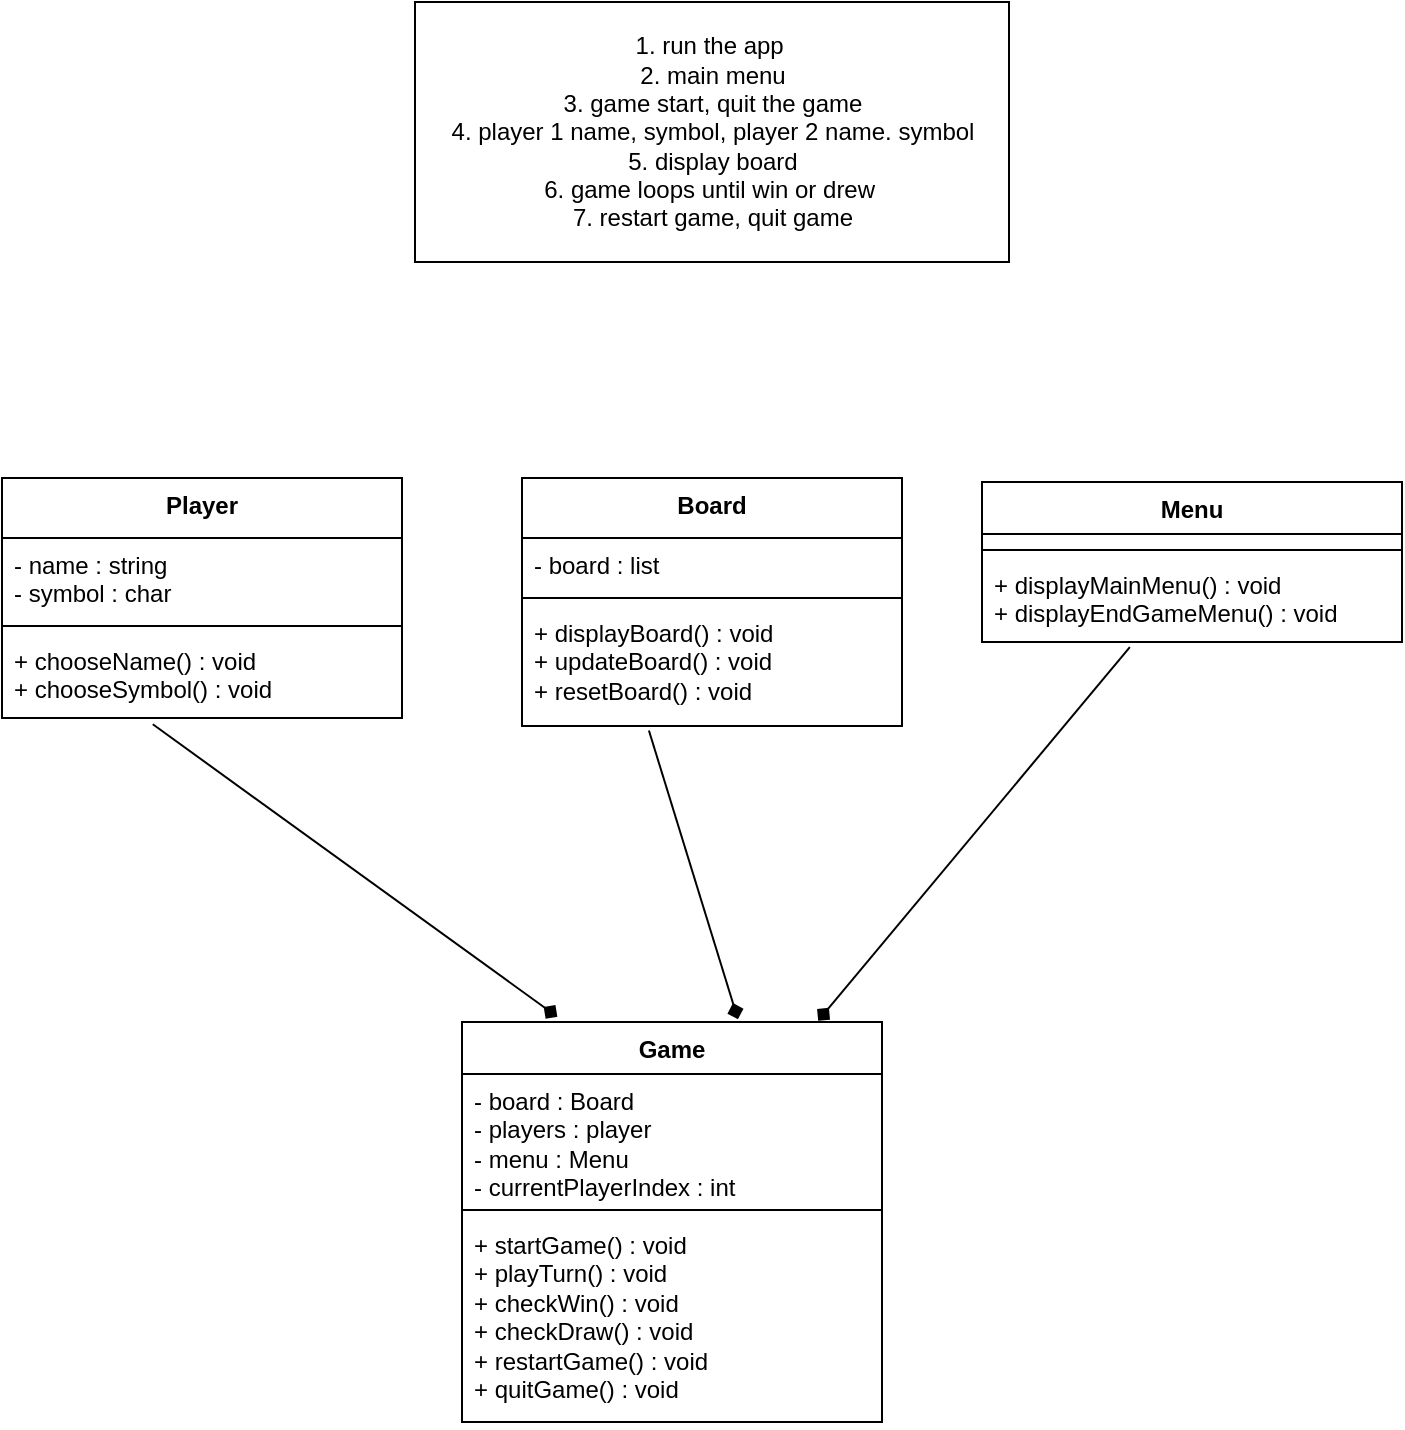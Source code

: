 <mxfile version="26.0.16">
  <diagram name="Page-1" id="vDqh4NYYyEadS4AQibSb">
    <mxGraphModel dx="1658" dy="1612" grid="1" gridSize="10" guides="1" tooltips="1" connect="1" arrows="1" fold="1" page="1" pageScale="1" pageWidth="850" pageHeight="1100" math="0" shadow="0">
      <root>
        <mxCell id="0" />
        <mxCell id="1" parent="0" />
        <mxCell id="yS2u5cCVOFFb_CQIxCVe-8" value="Player" style="swimlane;fontStyle=1;align=center;verticalAlign=top;childLayout=stackLayout;horizontal=1;startSize=30;horizontalStack=0;resizeParent=1;resizeParentMax=0;resizeLast=0;collapsible=1;marginBottom=0;whiteSpace=wrap;html=1;" parent="1" vertex="1">
          <mxGeometry x="-60" y="8" width="200" height="120" as="geometry" />
        </mxCell>
        <mxCell id="yS2u5cCVOFFb_CQIxCVe-9" value="- name : string&amp;nbsp;&lt;div&gt;- symbol : char&lt;/div&gt;" style="text;strokeColor=none;fillColor=none;align=left;verticalAlign=top;spacingLeft=4;spacingRight=4;overflow=hidden;rotatable=0;points=[[0,0.5],[1,0.5]];portConstraint=eastwest;whiteSpace=wrap;html=1;" parent="yS2u5cCVOFFb_CQIxCVe-8" vertex="1">
          <mxGeometry y="30" width="200" height="40" as="geometry" />
        </mxCell>
        <mxCell id="yS2u5cCVOFFb_CQIxCVe-10" value="" style="line;strokeWidth=1;fillColor=none;align=left;verticalAlign=middle;spacingTop=-1;spacingLeft=3;spacingRight=3;rotatable=0;labelPosition=right;points=[];portConstraint=eastwest;strokeColor=inherit;" parent="yS2u5cCVOFFb_CQIxCVe-8" vertex="1">
          <mxGeometry y="70" width="200" height="8" as="geometry" />
        </mxCell>
        <mxCell id="yS2u5cCVOFFb_CQIxCVe-11" value="+ chooseName() : void&lt;div&gt;+ chooseSymbol() : void&lt;/div&gt;&lt;div&gt;&lt;br&gt;&lt;/div&gt;" style="text;strokeColor=none;fillColor=none;align=left;verticalAlign=top;spacingLeft=4;spacingRight=4;overflow=hidden;rotatable=0;points=[[0,0.5],[1,0.5]];portConstraint=eastwest;whiteSpace=wrap;html=1;" parent="yS2u5cCVOFFb_CQIxCVe-8" vertex="1">
          <mxGeometry y="78" width="200" height="42" as="geometry" />
        </mxCell>
        <mxCell id="yS2u5cCVOFFb_CQIxCVe-13" value="Board" style="swimlane;fontStyle=1;align=center;verticalAlign=top;childLayout=stackLayout;horizontal=1;startSize=30;horizontalStack=0;resizeParent=1;resizeParentMax=0;resizeLast=0;collapsible=1;marginBottom=0;whiteSpace=wrap;html=1;" parent="1" vertex="1">
          <mxGeometry x="200" y="8" width="190" height="124" as="geometry" />
        </mxCell>
        <mxCell id="yS2u5cCVOFFb_CQIxCVe-14" value="- board : list" style="text;strokeColor=none;fillColor=none;align=left;verticalAlign=top;spacingLeft=4;spacingRight=4;overflow=hidden;rotatable=0;points=[[0,0.5],[1,0.5]];portConstraint=eastwest;whiteSpace=wrap;html=1;" parent="yS2u5cCVOFFb_CQIxCVe-13" vertex="1">
          <mxGeometry y="30" width="190" height="26" as="geometry" />
        </mxCell>
        <mxCell id="yS2u5cCVOFFb_CQIxCVe-15" value="" style="line;strokeWidth=1;fillColor=none;align=left;verticalAlign=middle;spacingTop=-1;spacingLeft=3;spacingRight=3;rotatable=0;labelPosition=right;points=[];portConstraint=eastwest;strokeColor=inherit;" parent="yS2u5cCVOFFb_CQIxCVe-13" vertex="1">
          <mxGeometry y="56" width="190" height="8" as="geometry" />
        </mxCell>
        <mxCell id="yS2u5cCVOFFb_CQIxCVe-16" value="+ displayBoard() : void&lt;div&gt;+ updateBoard() : void&lt;/div&gt;&lt;div&gt;+ resetBoard() : void&amp;nbsp;&lt;/div&gt;&lt;div&gt;&lt;br&gt;&lt;/div&gt;" style="text;strokeColor=none;fillColor=none;align=left;verticalAlign=top;spacingLeft=4;spacingRight=4;overflow=hidden;rotatable=0;points=[[0,0.5],[1,0.5]];portConstraint=eastwest;whiteSpace=wrap;html=1;" parent="yS2u5cCVOFFb_CQIxCVe-13" vertex="1">
          <mxGeometry y="64" width="190" height="60" as="geometry" />
        </mxCell>
        <mxCell id="yS2u5cCVOFFb_CQIxCVe-17" value="Menu" style="swimlane;fontStyle=1;align=center;verticalAlign=top;childLayout=stackLayout;horizontal=1;startSize=26;horizontalStack=0;resizeParent=1;resizeParentMax=0;resizeLast=0;collapsible=1;marginBottom=0;whiteSpace=wrap;html=1;" parent="1" vertex="1">
          <mxGeometry x="430" y="10" width="210" height="80" as="geometry" />
        </mxCell>
        <mxCell id="yS2u5cCVOFFb_CQIxCVe-18" value="- board : list" style="text;strokeColor=none;fillColor=none;align=left;verticalAlign=top;spacingLeft=4;spacingRight=4;overflow=hidden;rotatable=0;points=[[0,0.5],[1,0.5]];portConstraint=eastwest;whiteSpace=wrap;html=1;" parent="yS2u5cCVOFFb_CQIxCVe-17" vertex="1">
          <mxGeometry y="26" width="210" height="4" as="geometry" />
        </mxCell>
        <mxCell id="yS2u5cCVOFFb_CQIxCVe-19" value="" style="line;strokeWidth=1;fillColor=none;align=left;verticalAlign=middle;spacingTop=-1;spacingLeft=3;spacingRight=3;rotatable=0;labelPosition=right;points=[];portConstraint=eastwest;strokeColor=inherit;" parent="yS2u5cCVOFFb_CQIxCVe-17" vertex="1">
          <mxGeometry y="30" width="210" height="8" as="geometry" />
        </mxCell>
        <mxCell id="yS2u5cCVOFFb_CQIxCVe-20" value="+ displayMainMenu() : void&lt;div&gt;+ displayEndGameMenu() : void&lt;/div&gt;&lt;div&gt;&lt;br&gt;&lt;/div&gt;" style="text;strokeColor=none;fillColor=none;align=left;verticalAlign=top;spacingLeft=4;spacingRight=4;overflow=hidden;rotatable=0;points=[[0,0.5],[1,0.5]];portConstraint=eastwest;whiteSpace=wrap;html=1;" parent="yS2u5cCVOFFb_CQIxCVe-17" vertex="1">
          <mxGeometry y="38" width="210" height="42" as="geometry" />
        </mxCell>
        <mxCell id="yS2u5cCVOFFb_CQIxCVe-21" value="Game" style="swimlane;fontStyle=1;align=center;verticalAlign=top;childLayout=stackLayout;horizontal=1;startSize=26;horizontalStack=0;resizeParent=1;resizeParentMax=0;resizeLast=0;collapsible=1;marginBottom=0;whiteSpace=wrap;html=1;" parent="1" vertex="1">
          <mxGeometry x="170" y="280" width="210" height="200" as="geometry" />
        </mxCell>
        <mxCell id="yS2u5cCVOFFb_CQIxCVe-22" value="- board : Board&lt;div&gt;- players : player&lt;/div&gt;&lt;div&gt;- menu : Menu&lt;/div&gt;&lt;div&gt;- currentPlayerIndex : int&amp;nbsp;&lt;/div&gt;" style="text;strokeColor=none;fillColor=none;align=left;verticalAlign=top;spacingLeft=4;spacingRight=4;overflow=hidden;rotatable=0;points=[[0,0.5],[1,0.5]];portConstraint=eastwest;whiteSpace=wrap;html=1;" parent="yS2u5cCVOFFb_CQIxCVe-21" vertex="1">
          <mxGeometry y="26" width="210" height="64" as="geometry" />
        </mxCell>
        <mxCell id="yS2u5cCVOFFb_CQIxCVe-23" value="" style="line;strokeWidth=1;fillColor=none;align=left;verticalAlign=middle;spacingTop=-1;spacingLeft=3;spacingRight=3;rotatable=0;labelPosition=right;points=[];portConstraint=eastwest;strokeColor=inherit;" parent="yS2u5cCVOFFb_CQIxCVe-21" vertex="1">
          <mxGeometry y="90" width="210" height="8" as="geometry" />
        </mxCell>
        <mxCell id="yS2u5cCVOFFb_CQIxCVe-24" value="+ startGame() : void&lt;div&gt;+ playTurn() : void&lt;/div&gt;&lt;div&gt;+ checkWin() : void&lt;/div&gt;&lt;div&gt;+ checkDraw() : void&lt;/div&gt;&lt;div&gt;+ restartGame() : void&lt;/div&gt;&lt;div&gt;+ quitGame() : void&lt;/div&gt;" style="text;strokeColor=none;fillColor=none;align=left;verticalAlign=top;spacingLeft=4;spacingRight=4;overflow=hidden;rotatable=0;points=[[0,0.5],[1,0.5]];portConstraint=eastwest;whiteSpace=wrap;html=1;" parent="yS2u5cCVOFFb_CQIxCVe-21" vertex="1">
          <mxGeometry y="98" width="210" height="102" as="geometry" />
        </mxCell>
        <mxCell id="yS2u5cCVOFFb_CQIxCVe-25" value="" style="endArrow=diamond;html=1;rounded=0;entryX=0.227;entryY=-0.013;entryDx=0;entryDy=0;entryPerimeter=0;endFill=1;exitX=0.377;exitY=1.075;exitDx=0;exitDy=0;exitPerimeter=0;" parent="1" source="yS2u5cCVOFFb_CQIxCVe-11" target="yS2u5cCVOFFb_CQIxCVe-21" edge="1">
          <mxGeometry width="50" height="50" relative="1" as="geometry">
            <mxPoint x="140" y="134" as="sourcePoint" />
            <mxPoint x="340" y="220" as="targetPoint" />
            <Array as="points" />
          </mxGeometry>
        </mxCell>
        <mxCell id="yS2u5cCVOFFb_CQIxCVe-28" value="" style="endArrow=diamond;html=1;rounded=0;exitX=0.334;exitY=1.038;exitDx=0;exitDy=0;exitPerimeter=0;endFill=1;entryX=0.657;entryY=-0.007;entryDx=0;entryDy=0;entryPerimeter=0;" parent="1" source="yS2u5cCVOFFb_CQIxCVe-16" target="yS2u5cCVOFFb_CQIxCVe-21" edge="1">
          <mxGeometry width="50" height="50" relative="1" as="geometry">
            <mxPoint x="290" y="280" as="sourcePoint" />
            <mxPoint x="250" y="280" as="targetPoint" />
            <Array as="points" />
          </mxGeometry>
        </mxCell>
        <mxCell id="yS2u5cCVOFFb_CQIxCVe-29" value="" style="endArrow=diamond;html=1;rounded=0;exitX=0.352;exitY=1.061;exitDx=0;exitDy=0;exitPerimeter=0;entryX=0.848;entryY=-0.003;entryDx=0;entryDy=0;entryPerimeter=0;endFill=1;" parent="1" source="yS2u5cCVOFFb_CQIxCVe-20" target="yS2u5cCVOFFb_CQIxCVe-21" edge="1">
          <mxGeometry width="50" height="50" relative="1" as="geometry">
            <mxPoint x="290" y="280" as="sourcePoint" />
            <mxPoint x="340" y="230" as="targetPoint" />
          </mxGeometry>
        </mxCell>
        <mxCell id="BLleQCCLe2cq2sZoEygJ-2" value="1. run the app&amp;nbsp;&lt;div&gt;2. main menu&lt;/div&gt;&lt;div&gt;3. game start, quit the game&lt;/div&gt;&lt;div&gt;4. player 1 name, symbol, player 2 name. symbol&lt;/div&gt;&lt;div&gt;5. display board&lt;/div&gt;&lt;div&gt;6. game loops until win or drew&amp;nbsp;&lt;/div&gt;&lt;div&gt;7. restart game, quit game&lt;/div&gt;" style="rounded=0;whiteSpace=wrap;html=1;" vertex="1" parent="1">
          <mxGeometry x="146.5" y="-230" width="297" height="130" as="geometry" />
        </mxCell>
      </root>
    </mxGraphModel>
  </diagram>
</mxfile>
